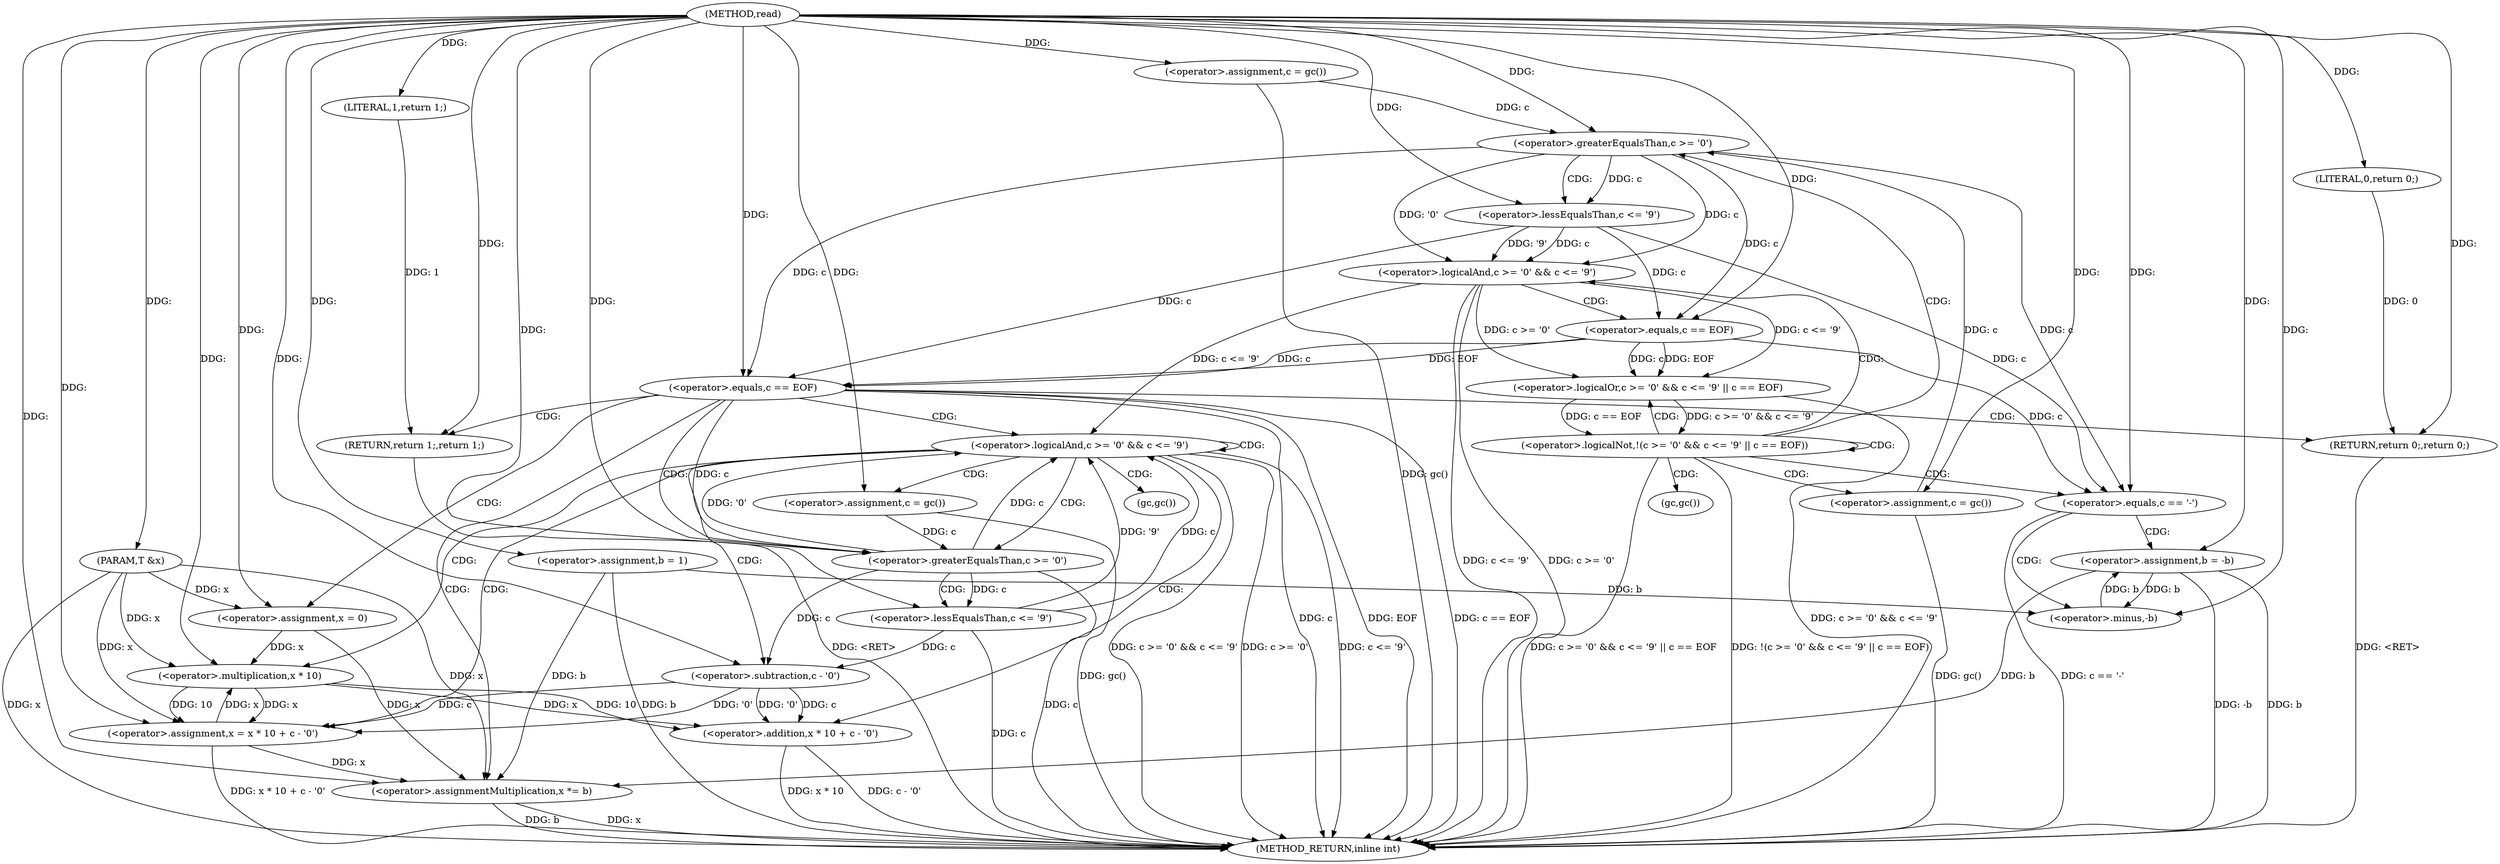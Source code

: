 digraph "read" {  
"1000223" [label = "(METHOD,read)" ]
"1000293" [label = "(METHOD_RETURN,inline int)" ]
"1000224" [label = "(PARAM,T &x)" ]
"1000227" [label = "(<operator>.assignment,c = gc())" ]
"1000231" [label = "(<operator>.assignment,b = 1)" ]
"1000288" [label = "(<operator>.assignmentMultiplication,x *= b)" ]
"1000291" [label = "(RETURN,return 1;,return 1;)" ]
"1000235" [label = "(<operator>.logicalNot,!(c >= '0' && c <= '9' || c == EOF))" ]
"1000247" [label = "(<operator>.assignment,c = gc())" ]
"1000259" [label = "(<operator>.equals,c == EOF)" ]
"1000262" [label = "(RETURN,return 0;,return 0;)" ]
"1000265" [label = "(<operator>.assignment,x = 0)" ]
"1000268" [label = "(<operator>.logicalAnd,c >= '0' && c <= '9')" ]
"1000292" [label = "(LITERAL,1,return 1;)" ]
"1000251" [label = "(<operator>.equals,c == '-')" ]
"1000254" [label = "(<operator>.assignment,b = -b)" ]
"1000263" [label = "(LITERAL,0,return 0;)" ]
"1000276" [label = "(<operator>.assignment,x = x * 10 + c - '0')" ]
"1000285" [label = "(<operator>.assignment,c = gc())" ]
"1000236" [label = "(<operator>.logicalOr,c >= '0' && c <= '9' || c == EOF)" ]
"1000269" [label = "(<operator>.greaterEqualsThan,c >= '0')" ]
"1000272" [label = "(<operator>.lessEqualsThan,c <= '9')" ]
"1000237" [label = "(<operator>.logicalAnd,c >= '0' && c <= '9')" ]
"1000244" [label = "(<operator>.equals,c == EOF)" ]
"1000256" [label = "(<operator>.minus,-b)" ]
"1000278" [label = "(<operator>.addition,x * 10 + c - '0')" ]
"1000238" [label = "(<operator>.greaterEqualsThan,c >= '0')" ]
"1000241" [label = "(<operator>.lessEqualsThan,c <= '9')" ]
"1000279" [label = "(<operator>.multiplication,x * 10)" ]
"1000282" [label = "(<operator>.subtraction,c - '0')" ]
"1000249" [label = "(gc,gc())" ]
"1000287" [label = "(gc,gc())" ]
  "1000291" -> "1000293"  [ label = "DDG: <RET>"] 
  "1000262" -> "1000293"  [ label = "DDG: <RET>"] 
  "1000224" -> "1000293"  [ label = "DDG: x"] 
  "1000227" -> "1000293"  [ label = "DDG: gc()"] 
  "1000231" -> "1000293"  [ label = "DDG: b"] 
  "1000237" -> "1000293"  [ label = "DDG: c >= '0'"] 
  "1000237" -> "1000293"  [ label = "DDG: c <= '9'"] 
  "1000236" -> "1000293"  [ label = "DDG: c >= '0' && c <= '9'"] 
  "1000235" -> "1000293"  [ label = "DDG: c >= '0' && c <= '9' || c == EOF"] 
  "1000235" -> "1000293"  [ label = "DDG: !(c >= '0' && c <= '9' || c == EOF)"] 
  "1000259" -> "1000293"  [ label = "DDG: c"] 
  "1000259" -> "1000293"  [ label = "DDG: EOF"] 
  "1000259" -> "1000293"  [ label = "DDG: c == EOF"] 
  "1000269" -> "1000293"  [ label = "DDG: c"] 
  "1000268" -> "1000293"  [ label = "DDG: c >= '0'"] 
  "1000272" -> "1000293"  [ label = "DDG: c"] 
  "1000268" -> "1000293"  [ label = "DDG: c <= '9'"] 
  "1000268" -> "1000293"  [ label = "DDG: c >= '0' && c <= '9'"] 
  "1000288" -> "1000293"  [ label = "DDG: x"] 
  "1000288" -> "1000293"  [ label = "DDG: b"] 
  "1000278" -> "1000293"  [ label = "DDG: x * 10"] 
  "1000278" -> "1000293"  [ label = "DDG: c - '0'"] 
  "1000276" -> "1000293"  [ label = "DDG: x * 10 + c - '0'"] 
  "1000285" -> "1000293"  [ label = "DDG: gc()"] 
  "1000251" -> "1000293"  [ label = "DDG: c == '-'"] 
  "1000254" -> "1000293"  [ label = "DDG: b"] 
  "1000254" -> "1000293"  [ label = "DDG: -b"] 
  "1000247" -> "1000293"  [ label = "DDG: gc()"] 
  "1000223" -> "1000224"  [ label = "DDG: "] 
  "1000223" -> "1000227"  [ label = "DDG: "] 
  "1000223" -> "1000231"  [ label = "DDG: "] 
  "1000231" -> "1000288"  [ label = "DDG: b"] 
  "1000254" -> "1000288"  [ label = "DDG: b"] 
  "1000223" -> "1000288"  [ label = "DDG: "] 
  "1000292" -> "1000291"  [ label = "DDG: 1"] 
  "1000223" -> "1000291"  [ label = "DDG: "] 
  "1000223" -> "1000247"  [ label = "DDG: "] 
  "1000263" -> "1000262"  [ label = "DDG: 0"] 
  "1000223" -> "1000262"  [ label = "DDG: "] 
  "1000223" -> "1000265"  [ label = "DDG: "] 
  "1000265" -> "1000288"  [ label = "DDG: x"] 
  "1000276" -> "1000288"  [ label = "DDG: x"] 
  "1000224" -> "1000288"  [ label = "DDG: x"] 
  "1000223" -> "1000292"  [ label = "DDG: "] 
  "1000236" -> "1000235"  [ label = "DDG: c == EOF"] 
  "1000236" -> "1000235"  [ label = "DDG: c >= '0' && c <= '9'"] 
  "1000256" -> "1000254"  [ label = "DDG: b"] 
  "1000238" -> "1000259"  [ label = "DDG: c"] 
  "1000241" -> "1000259"  [ label = "DDG: c"] 
  "1000244" -> "1000259"  [ label = "DDG: c"] 
  "1000223" -> "1000259"  [ label = "DDG: "] 
  "1000244" -> "1000259"  [ label = "DDG: EOF"] 
  "1000223" -> "1000263"  [ label = "DDG: "] 
  "1000224" -> "1000265"  [ label = "DDG: x"] 
  "1000269" -> "1000268"  [ label = "DDG: '0'"] 
  "1000269" -> "1000268"  [ label = "DDG: c"] 
  "1000237" -> "1000268"  [ label = "DDG: c <= '9'"] 
  "1000272" -> "1000268"  [ label = "DDG: c"] 
  "1000272" -> "1000268"  [ label = "DDG: '9'"] 
  "1000282" -> "1000276"  [ label = "DDG: c"] 
  "1000282" -> "1000276"  [ label = "DDG: '0'"] 
  "1000279" -> "1000276"  [ label = "DDG: 10"] 
  "1000279" -> "1000276"  [ label = "DDG: x"] 
  "1000223" -> "1000285"  [ label = "DDG: "] 
  "1000237" -> "1000236"  [ label = "DDG: c >= '0'"] 
  "1000237" -> "1000236"  [ label = "DDG: c <= '9'"] 
  "1000244" -> "1000236"  [ label = "DDG: c"] 
  "1000244" -> "1000236"  [ label = "DDG: EOF"] 
  "1000238" -> "1000251"  [ label = "DDG: c"] 
  "1000241" -> "1000251"  [ label = "DDG: c"] 
  "1000244" -> "1000251"  [ label = "DDG: c"] 
  "1000223" -> "1000251"  [ label = "DDG: "] 
  "1000223" -> "1000254"  [ label = "DDG: "] 
  "1000259" -> "1000269"  [ label = "DDG: c"] 
  "1000285" -> "1000269"  [ label = "DDG: c"] 
  "1000223" -> "1000269"  [ label = "DDG: "] 
  "1000269" -> "1000272"  [ label = "DDG: c"] 
  "1000223" -> "1000272"  [ label = "DDG: "] 
  "1000224" -> "1000276"  [ label = "DDG: x"] 
  "1000223" -> "1000276"  [ label = "DDG: "] 
  "1000238" -> "1000237"  [ label = "DDG: c"] 
  "1000238" -> "1000237"  [ label = "DDG: '0'"] 
  "1000241" -> "1000237"  [ label = "DDG: '9'"] 
  "1000241" -> "1000237"  [ label = "DDG: c"] 
  "1000238" -> "1000244"  [ label = "DDG: c"] 
  "1000241" -> "1000244"  [ label = "DDG: c"] 
  "1000223" -> "1000244"  [ label = "DDG: "] 
  "1000231" -> "1000256"  [ label = "DDG: b"] 
  "1000254" -> "1000256"  [ label = "DDG: b"] 
  "1000223" -> "1000256"  [ label = "DDG: "] 
  "1000279" -> "1000278"  [ label = "DDG: 10"] 
  "1000279" -> "1000278"  [ label = "DDG: x"] 
  "1000282" -> "1000278"  [ label = "DDG: c"] 
  "1000282" -> "1000278"  [ label = "DDG: '0'"] 
  "1000227" -> "1000238"  [ label = "DDG: c"] 
  "1000247" -> "1000238"  [ label = "DDG: c"] 
  "1000223" -> "1000238"  [ label = "DDG: "] 
  "1000238" -> "1000241"  [ label = "DDG: c"] 
  "1000223" -> "1000241"  [ label = "DDG: "] 
  "1000265" -> "1000279"  [ label = "DDG: x"] 
  "1000276" -> "1000279"  [ label = "DDG: x"] 
  "1000224" -> "1000279"  [ label = "DDG: x"] 
  "1000223" -> "1000279"  [ label = "DDG: "] 
  "1000269" -> "1000282"  [ label = "DDG: c"] 
  "1000272" -> "1000282"  [ label = "DDG: c"] 
  "1000223" -> "1000282"  [ label = "DDG: "] 
  "1000235" -> "1000247"  [ label = "CDG: "] 
  "1000235" -> "1000238"  [ label = "CDG: "] 
  "1000235" -> "1000251"  [ label = "CDG: "] 
  "1000235" -> "1000236"  [ label = "CDG: "] 
  "1000235" -> "1000235"  [ label = "CDG: "] 
  "1000235" -> "1000237"  [ label = "CDG: "] 
  "1000235" -> "1000249"  [ label = "CDG: "] 
  "1000259" -> "1000265"  [ label = "CDG: "] 
  "1000259" -> "1000268"  [ label = "CDG: "] 
  "1000259" -> "1000291"  [ label = "CDG: "] 
  "1000259" -> "1000262"  [ label = "CDG: "] 
  "1000259" -> "1000269"  [ label = "CDG: "] 
  "1000259" -> "1000288"  [ label = "CDG: "] 
  "1000268" -> "1000285"  [ label = "CDG: "] 
  "1000268" -> "1000268"  [ label = "CDG: "] 
  "1000268" -> "1000276"  [ label = "CDG: "] 
  "1000268" -> "1000282"  [ label = "CDG: "] 
  "1000268" -> "1000269"  [ label = "CDG: "] 
  "1000268" -> "1000278"  [ label = "CDG: "] 
  "1000268" -> "1000287"  [ label = "CDG: "] 
  "1000268" -> "1000279"  [ label = "CDG: "] 
  "1000251" -> "1000254"  [ label = "CDG: "] 
  "1000251" -> "1000256"  [ label = "CDG: "] 
  "1000269" -> "1000272"  [ label = "CDG: "] 
  "1000237" -> "1000244"  [ label = "CDG: "] 
  "1000238" -> "1000241"  [ label = "CDG: "] 
}
